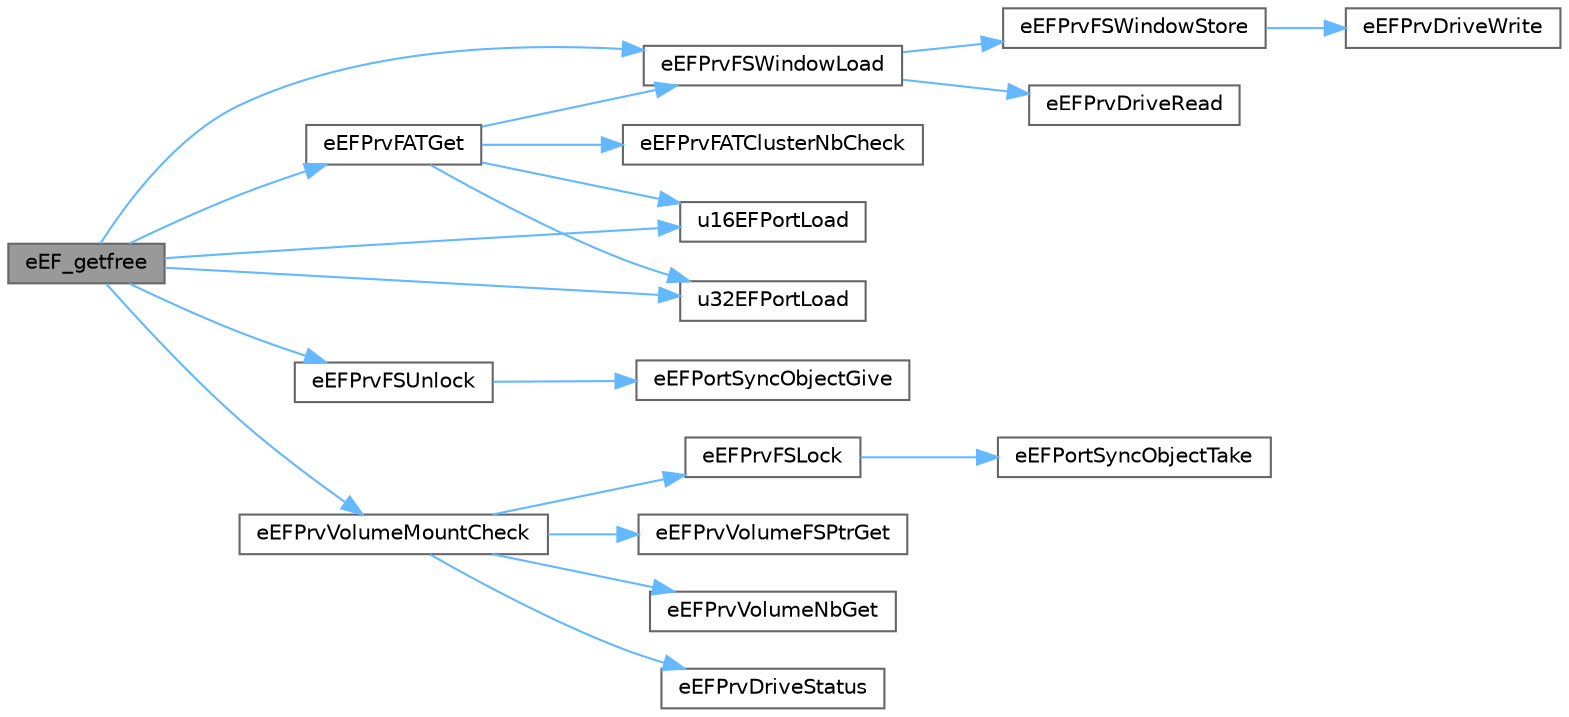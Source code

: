 digraph "eEF_getfree"
{
 // LATEX_PDF_SIZE
  bgcolor="transparent";
  edge [fontname=Helvetica,fontsize=10,labelfontname=Helvetica,labelfontsize=10];
  node [fontname=Helvetica,fontsize=10,shape=box,height=0.2,width=0.4];
  rankdir="LR";
  Node1 [id="Node000001",label="eEF_getfree",height=0.2,width=0.4,color="gray40", fillcolor="grey60", style="filled", fontcolor="black",tooltip="Get Number of Free Clusters."];
  Node1 -> Node2 [id="edge1_Node000001_Node000002",color="steelblue1",style="solid",tooltip=" "];
  Node2 [id="Node000002",label="eEFPrvFATGet",height=0.2,width=0.4,color="grey40", fillcolor="white", style="filled",URL="$ef__prv__fat_8c.html#ab88c9ac6da074aa35e722f918ae73595",tooltip="FAT access - Get value of a FAT entry."];
  Node2 -> Node3 [id="edge2_Node000002_Node000003",color="steelblue1",style="solid",tooltip=" "];
  Node3 [id="Node000003",label="eEFPrvFATClusterNbCheck",height=0.2,width=0.4,color="grey40", fillcolor="white", style="filled",URL="$ef__prv__fat_8c.html#a77576193d0f53d3db6a87ddb72232486",tooltip="Check if cluster number is valid."];
  Node2 -> Node4 [id="edge3_Node000002_Node000004",color="steelblue1",style="solid",tooltip=" "];
  Node4 [id="Node000004",label="eEFPrvFSWindowLoad",height=0.2,width=0.4,color="grey40", fillcolor="white", style="filled",URL="$ef__prv__fs__window_8c.html#aaa333640bae9bd8d1343ce84759d2057",tooltip="Load disk access window in the filesystem object."];
  Node4 -> Node5 [id="edge4_Node000004_Node000005",color="steelblue1",style="solid",tooltip=" "];
  Node5 [id="Node000005",label="eEFPrvDriveRead",height=0.2,width=0.4,color="grey40", fillcolor="white", style="filled",URL="$ef__prv__drive_8c.html#aba16ac504590c2d8048494b67d92c42f",tooltip="Read Sector(s)"];
  Node4 -> Node6 [id="edge5_Node000004_Node000006",color="steelblue1",style="solid",tooltip=" "];
  Node6 [id="Node000006",label="eEFPrvFSWindowStore",height=0.2,width=0.4,color="grey40", fillcolor="white", style="filled",URL="$ef__prv__fs__window_8c.html#a791d630d91cc407405d6af1b502ed060",tooltip="Store disk access window in the filesystem object."];
  Node6 -> Node7 [id="edge6_Node000006_Node000007",color="steelblue1",style="solid",tooltip=" "];
  Node7 [id="Node000007",label="eEFPrvDriveWrite",height=0.2,width=0.4,color="grey40", fillcolor="white", style="filled",URL="$ef__prv__drive_8c.html#a20cbf61d32f19140642ab9449495fd02",tooltip="Write Sector(s)"];
  Node2 -> Node8 [id="edge7_Node000002_Node000008",color="steelblue1",style="solid",tooltip=" "];
  Node8 [id="Node000008",label="u16EFPortLoad",height=0.2,width=0.4,color="grey40", fillcolor="white", style="filled",URL="$ef__port__load__store_8c.html#a89759d8764558079eda50fba369fb1dc",tooltip="Load a 2-byte little-endian word."];
  Node2 -> Node9 [id="edge8_Node000002_Node000009",color="steelblue1",style="solid",tooltip=" "];
  Node9 [id="Node000009",label="u32EFPortLoad",height=0.2,width=0.4,color="grey40", fillcolor="white", style="filled",URL="$ef__port__load__store_8c.html#ae58446622f3e668a58f135d246d2f968",tooltip="Load a 4-byte little-endian word."];
  Node1 -> Node10 [id="edge9_Node000001_Node000010",color="steelblue1",style="solid",tooltip=" "];
  Node10 [id="Node000010",label="eEFPrvFSUnlock",height=0.2,width=0.4,color="grey40", fillcolor="white", style="filled",URL="$ef__prv__fs__lock_8c.html#a49476cbc684bb4e699574a7e99b55f42",tooltip="Conditionnal Release grant to access the volume."];
  Node10 -> Node11 [id="edge10_Node000010_Node000011",color="steelblue1",style="solid",tooltip=" "];
  Node11 [id="Node000011",label="eEFPortSyncObjectGive",height=0.2,width=0.4,color="grey40", fillcolor="white", style="filled",URL="$ef__port__system_8c.html#a49bd8d8f0b4f08a5ad12430a9ea2ad5e",tooltip="Release Grant to Access the Volume This function is called on leaving file functions to unlock the vo..."];
  Node1 -> Node4 [id="edge11_Node000001_Node000004",color="steelblue1",style="solid",tooltip=" "];
  Node1 -> Node12 [id="edge12_Node000001_Node000012",color="steelblue1",style="solid",tooltip=" "];
  Node12 [id="Node000012",label="eEFPrvVolumeMountCheck",height=0.2,width=0.4,color="grey40", fillcolor="white", style="filled",URL="$ef__prv__volume__mount_8c.html#afec2c1e932d0f685a86b421348ddf524",tooltip="Determine logical drive number and mount the volume if needed."];
  Node12 -> Node13 [id="edge13_Node000012_Node000013",color="steelblue1",style="solid",tooltip=" "];
  Node13 [id="Node000013",label="eEFPrvDriveStatus",height=0.2,width=0.4,color="grey40", fillcolor="white", style="filled",URL="$ef__prv__drive_8c.html#a113be1e83d7c3242c08eb04310c21f1b",tooltip="Get Drive Status."];
  Node12 -> Node14 [id="edge14_Node000012_Node000014",color="steelblue1",style="solid",tooltip=" "];
  Node14 [id="Node000014",label="eEFPrvFSLock",height=0.2,width=0.4,color="grey40", fillcolor="white", style="filled",URL="$ef__prv__fs__lock_8c.html#affe147a63e8259b5f458d73f9fceb119",tooltip="Request grant to access the volume."];
  Node14 -> Node15 [id="edge15_Node000014_Node000015",color="steelblue1",style="solid",tooltip=" "];
  Node15 [id="Node000015",label="eEFPortSyncObjectTake",height=0.2,width=0.4,color="grey40", fillcolor="white", style="filled",URL="$ef__port__system_8c.html#a47c639d0e4aa1824fb30225c63f146e0",tooltip="Request Grant to Access the Volume This function is called on entering file functions to lock the vol..."];
  Node12 -> Node16 [id="edge16_Node000012_Node000016",color="steelblue1",style="solid",tooltip=" "];
  Node16 [id="Node000016",label="eEFPrvVolumeFSPtrGet",height=0.2,width=0.4,color="grey40", fillcolor="white", style="filled",URL="$ef__prv__volume__mount_8c.html#a589b6ba2206fff5db7148dc11d6a4fa5",tooltip="Determine filesystem object from volume number."];
  Node12 -> Node17 [id="edge17_Node000012_Node000017",color="steelblue1",style="solid",tooltip=" "];
  Node17 [id="Node000017",label="eEFPrvVolumeNbGet",height=0.2,width=0.4,color="grey40", fillcolor="white", style="filled",URL="$ef__prv__volume__nb_8c.html#ae2bd15ca8bfef7ee05689f52e92a8f22",tooltip="Get volume number from path name."];
  Node1 -> Node8 [id="edge18_Node000001_Node000008",color="steelblue1",style="solid",tooltip=" "];
  Node1 -> Node9 [id="edge19_Node000001_Node000009",color="steelblue1",style="solid",tooltip=" "];
}
